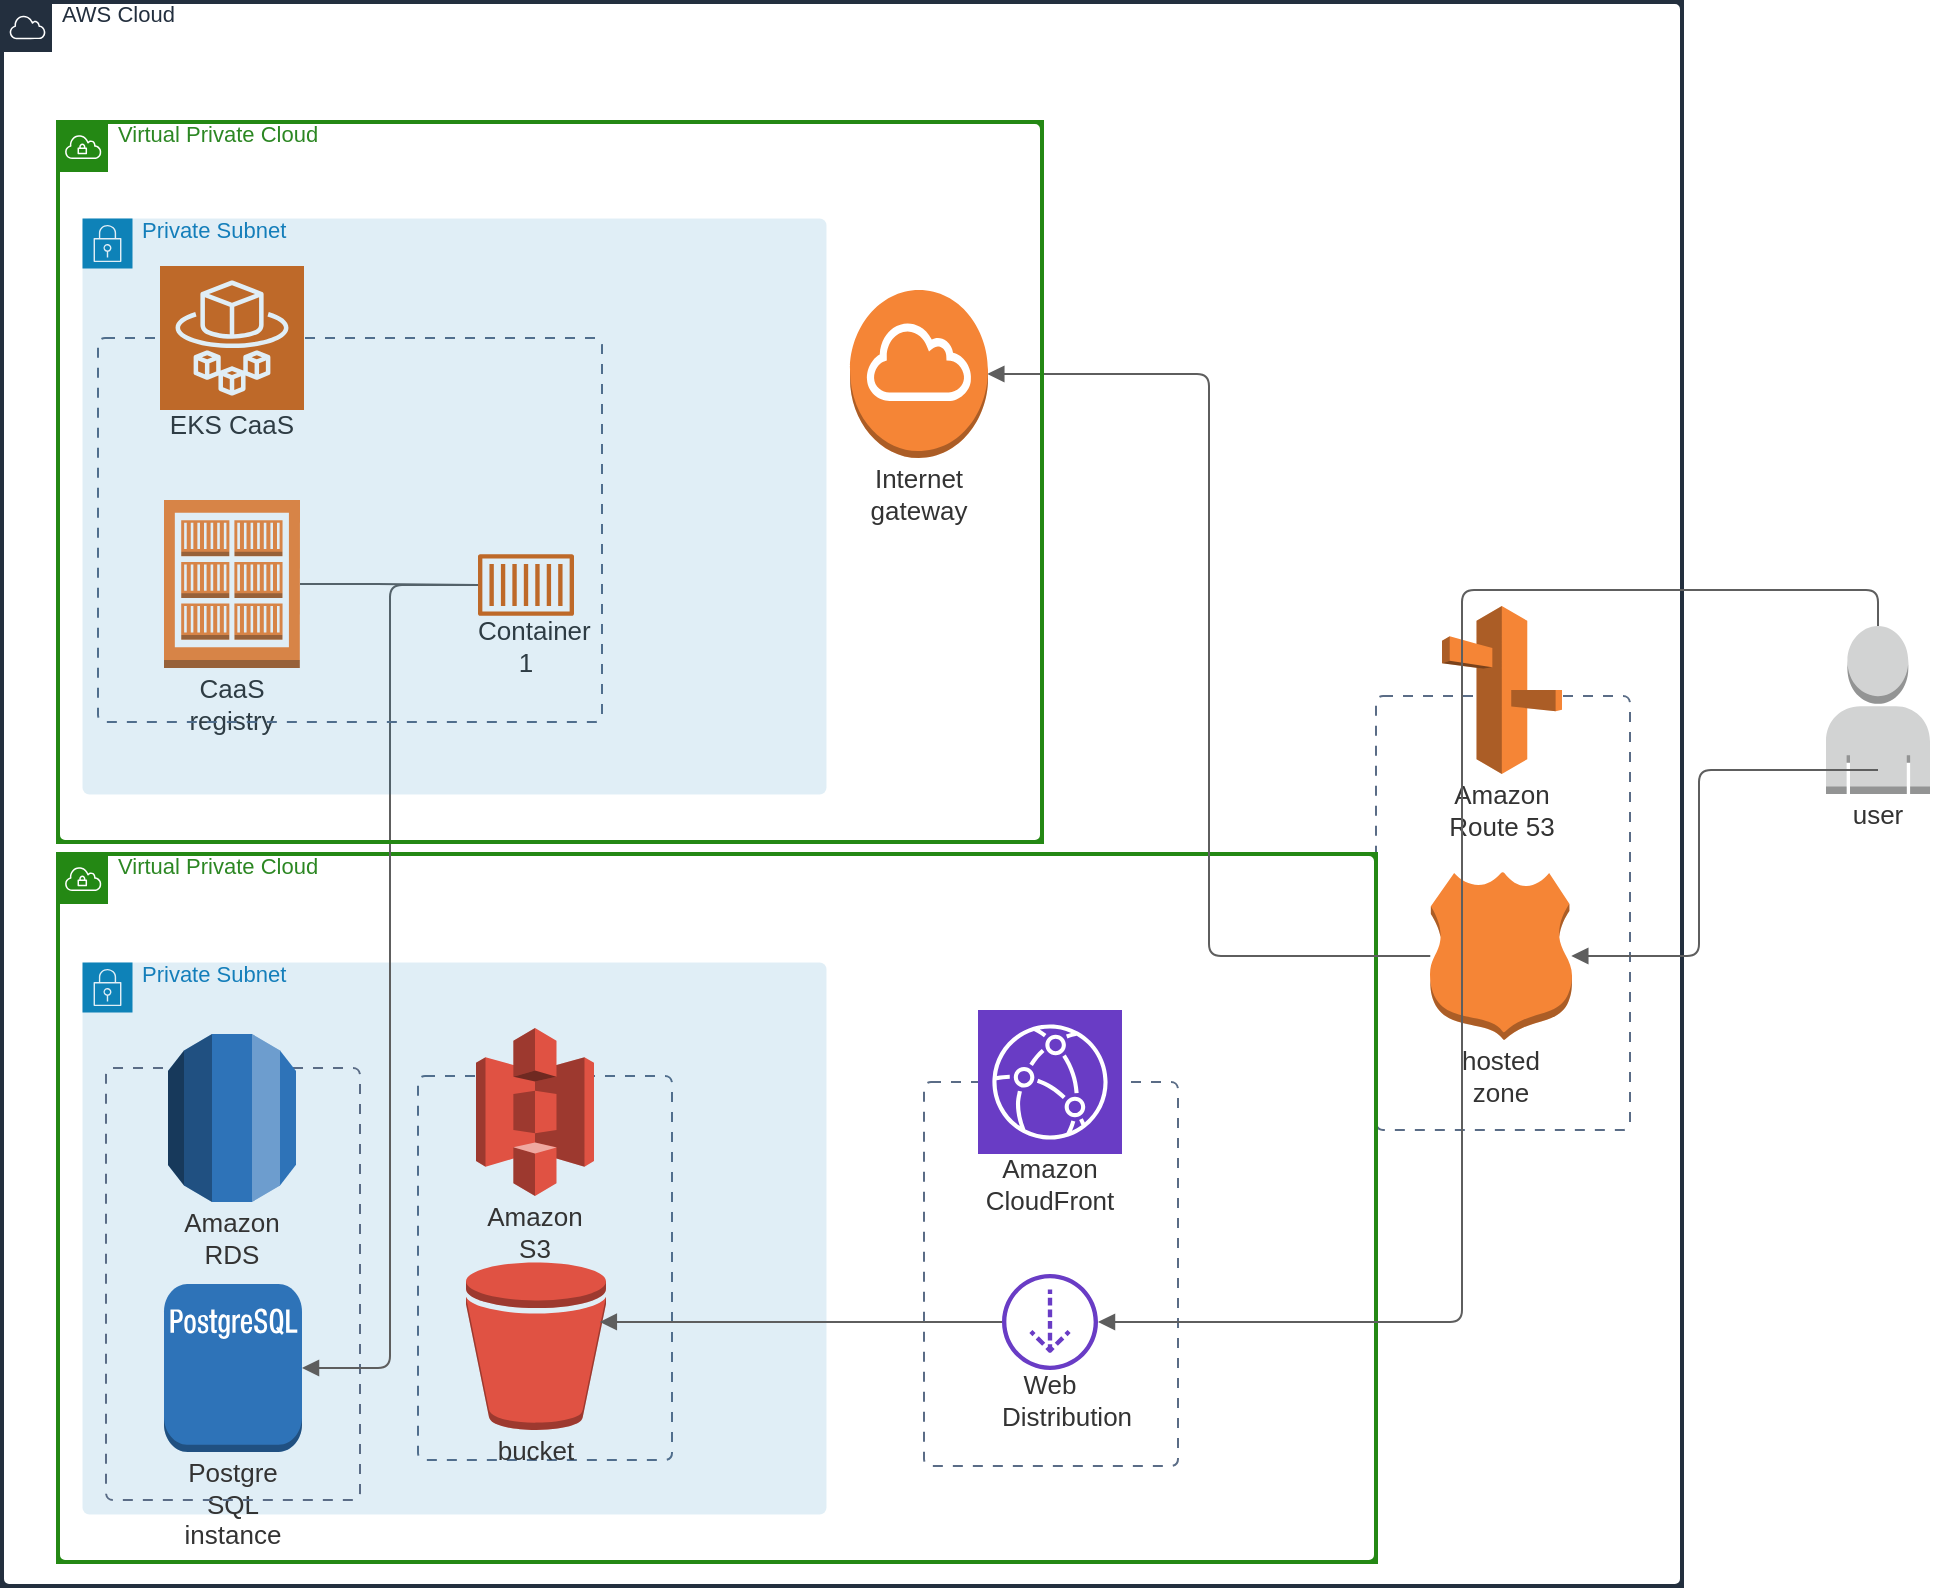<mxfile>
    <diagram id="3CNVLUJSnSPly_0fpyI-" name="Page-1">
        <mxGraphModel dx="2148" dy="1668" grid="1" gridSize="10" guides="1" tooltips="1" connect="1" arrows="1" fold="1" page="1" pageScale="1" pageWidth="1100" pageHeight="850" background="#FFFFFF" math="0" shadow="0">
            <root>
                <mxCell id="0"/>
                <mxCell id="1" parent="0"/>
                <UserObject label="" lucidchartObjectId="wlvh_tylF89Q" id="2">
                    <mxCell style="html=1;overflow=block;blockSpacing=1;whiteSpace=wrap;verticalAlign=top;align=center;fillColor=none;fillOpacity=100;dashed=1;dashPattern=5 5;strokeColor=#5A6C86;fontColor=#5A6C86;whiteSpace=wrap;fontSize=11;spacing=0;strokeOpacity=100;rounded=1;absoluteArcSize=1;arcSize=7;" parent="1" vertex="1">
                        <mxGeometry x="-353" y="-483" width="127" height="217" as="geometry"/>
                    </mxCell>
                </UserObject>
                <UserObject label="" lucidchartObjectId="wlvhrFUQSHdN" id="3">
                    <mxCell style="html=1;overflow=block;blockSpacing=1;whiteSpace=wrap;verticalAlign=top;align=center;fillColor=none;fillOpacity=100;dashed=1;dashPattern=5 5;strokeColor=#5A6C86;fontColor=#5A6C86;whiteSpace=wrap;fontSize=11;spacing=0;strokeOpacity=100;rounded=1;absoluteArcSize=1;arcSize=7;" parent="1" vertex="1">
                        <mxGeometry x="-832" y="-293" width="127" height="192" as="geometry"/>
                    </mxCell>
                </UserObject>
                <UserObject label="" lucidchartObjectId="wlvhKMiaS6J5" id="4">
                    <mxCell style="html=1;overflow=block;blockSpacing=1;whiteSpace=wrap;verticalAlign=top;align=center;fillColor=none;fillOpacity=100;dashed=1;dashPattern=5 5;strokeColor=#5A6C86;fontColor=#5A6C86;whiteSpace=wrap;fontSize=11;spacing=0;strokeOpacity=100;rounded=1;absoluteArcSize=1;arcSize=7;" parent="1" vertex="1">
                        <mxGeometry x="-579" y="-290" width="127" height="192" as="geometry"/>
                    </mxCell>
                </UserObject>
                <mxCell id="5" value="" style="html=1;overflow=block;blockSpacing=1;whiteSpace=wrap;whiteSpace=wrap;fontSize=11;fontColor=#232f3e;spacing=0;strokeColor=#232f3e;strokeOpacity=100;fillOpacity=0;rounded=1;absoluteArcSize=1;arcSize=7;fillColor=#ffffff;strokeWidth=2;" parent="1" vertex="1">
                    <mxGeometry x="-1040" y="-830" width="840" height="792" as="geometry"/>
                </mxCell>
                <UserObject label="AWS Cloud" lucidchartObjectId="wlvhCPtO6Q-0" id="6">
                    <mxCell style="html=1;overflow=block;blockSpacing=1;whiteSpace=wrap;shape=mxgraph.aws4.group;grIcon=mxgraph.aws4.group_aws_cloud;verticalAlign=top;align=left;spacingLeft=30;fillOpacity=100;fillColor=none;whiteSpace=wrap;fontSize=11;fontColor=#232f3e;spacing=0;strokeColor=#232f3e;strokeOpacity=100;rounded=1;absoluteArcSize=1;arcSize=7;strokeWidth=2;part=1;" parent="5" vertex="1">
                        <mxGeometry width="840" height="792" as="geometry"/>
                    </mxCell>
                </UserObject>
                <mxCell id="7" value="" style="html=1;overflow=block;blockSpacing=1;whiteSpace=wrap;whiteSpace=wrap;fontSize=11;fontColor=#248814;spacing=0;strokeColor=#248814;strokeOpacity=100;fillOpacity=0;rounded=1;absoluteArcSize=1;arcSize=7;fillColor=#ffffff;strokeWidth=2;" parent="1" vertex="1">
                    <mxGeometry x="-1012" y="-404" width="659" height="354" as="geometry"/>
                </mxCell>
                <UserObject label="Virtual Private Cloud" lucidchartObjectId="wlvhqPWAEuYE" id="8">
                    <mxCell style="html=1;overflow=block;blockSpacing=1;whiteSpace=wrap;shape=mxgraph.aws4.group;grIcon=mxgraph.aws4.group_vpc;verticalAlign=top;align=left;spacingLeft=30;fillOpacity=100;fontColor=#2C8723;fillColor=none;whiteSpace=wrap;fontSize=11;spacing=0;strokeColor=#248814;strokeOpacity=100;rounded=1;absoluteArcSize=1;arcSize=7;strokeWidth=2;part=1;" parent="7" vertex="1">
                        <mxGeometry width="659" height="354" as="geometry"/>
                    </mxCell>
                </UserObject>
                <mxCell id="9" value="" style="html=1;overflow=block;blockSpacing=1;whiteSpace=wrap;whiteSpace=wrap;fontSize=11;fontColor=#147eba;spacing=0;strokeColor=none;strokeOpacity=100;fillOpacity=13;rounded=1;absoluteArcSize=1;arcSize=7;fillColor=#147eba;strokeWidth=0;" parent="1" vertex="1">
                    <mxGeometry x="-1000" y="-350" width="372" height="276" as="geometry"/>
                </mxCell>
                <UserObject label="Private Subnet" lucidchartObjectId="wlvhw9u3xAQL" id="10">
                    <mxCell style="html=1;overflow=block;blockSpacing=1;whiteSpace=wrap;shape=mxgraph.aws4.group;grIcon=mxgraph.aws4.group_security_group;grStroke=0;verticalAlign=top;align=left;spacingLeft=30;fillOpacity=100;strokeColor=#0E82B8;fillColor=none;whiteSpace=wrap;fontSize=11;fontColor=#147eba;spacing=0;strokeOpacity=100;rounded=1;absoluteArcSize=1;arcSize=7;strokeWidth=0;part=1;" parent="9" vertex="1">
                        <mxGeometry width="372" height="276" as="geometry"/>
                    </mxCell>
                </UserObject>
                <UserObject label="bucket" lucidchartObjectId="wlvhkXmDPEBS" id="11">
                    <mxCell style="html=1;overflow=block;blockSpacing=1;whiteSpace=wrap;shape=mxgraph.aws3.bucket;labelPosition=center;verticalLabelPosition=bottom;align=center;verticalAlign=top;whiteSpace=wrap;fontSize=13;fontColor=#333333;spacing=3;strokeColor=#5e5e5e;strokeOpacity=100;rounded=1;absoluteArcSize=1;arcSize=7;fillColor=#e05243;strokeWidth=2;" parent="1" vertex="1">
                        <mxGeometry x="-808" y="-200" width="70" height="84" as="geometry"/>
                    </mxCell>
                </UserObject>
                <UserObject label="Postgre SQL instance" lucidchartObjectId="wlvhF54_IDhR" id="12">
                    <mxCell style="html=1;overflow=block;blockSpacing=1;whiteSpace=wrap;shape=mxgraph.aws3.postgre_sql_instance;labelPosition=center;verticalLabelPosition=bottom;align=center;verticalAlign=top;whiteSpace=wrap;fontSize=13;fontColor=#333333;spacing=3;strokeColor=#5e5e5e;strokeOpacity=100;rounded=1;absoluteArcSize=1;arcSize=7;fillColor=#2e73b8;strokeWidth=2;" parent="1" vertex="1">
                        <mxGeometry x="-959" y="-189" width="69" height="84" as="geometry"/>
                    </mxCell>
                </UserObject>
                <UserObject label="Container 1" lucidchartObjectId="wlvh960zGcb1" id="13">
                    <mxCell style="html=1;overflow=block;blockSpacing=1;whiteSpace=wrap;shape=mxgraph.aws4.container_1;verticalLabelPosition=bottom;align=center;verticalAlign=top;strokeColor=none;whiteSpace=wrap;fontSize=13;fontColor=#333333;spacing=0;strokeOpacity=100;rounded=1;absoluteArcSize=1;arcSize=7;fillColor=#d86613;strokeWidth=2;" parent="1" vertex="1">
                        <mxGeometry x="-802" y="-554" width="48" height="31" as="geometry"/>
                    </mxCell>
                </UserObject>
                <UserObject label="" lucidchartObjectId="wlvhukeLoOwx" id="14">
                    <mxCell style="html=1;overflow=block;blockSpacing=1;whiteSpace=wrap;verticalAlign=top;align=center;fillColor=none;fillOpacity=100;dashed=1;dashPattern=5 5;strokeColor=#5A6C86;fontColor=#5A6C86;whiteSpace=wrap;fontSize=11;spacing=0;strokeOpacity=100;rounded=1;absoluteArcSize=1;arcSize=7;" parent="1" vertex="1">
                        <mxGeometry x="-988" y="-297" width="127" height="216" as="geometry"/>
                    </mxCell>
                </UserObject>
                <UserObject label="Amazon CloudFront" lucidchartObjectId="wlvhwKe_q7Es" id="15">
                    <mxCell style="html=1;overflow=block;blockSpacing=1;whiteSpace=wrap;shape=mxgraph.aws4.resourceIcon;resIcon=mxgraph.aws4.cloudfront;labelPosition=center;verticalLabelPosition=bottom;align=center;verticalAlign=top;strokeColor=#ffffff;whiteSpace=wrap;fontSize=13;fontColor=#333333;spacing=0;strokeOpacity=100;rounded=1;absoluteArcSize=1;arcSize=7;fillColor=#693cc5;strokeWidth=2;" parent="1" vertex="1">
                        <mxGeometry x="-552" y="-326" width="72" height="72" as="geometry"/>
                    </mxCell>
                </UserObject>
                <UserObject label="user" lucidchartObjectId="wlvhERBdz~1E" id="16">
                    <mxCell style="html=1;overflow=block;blockSpacing=1;whiteSpace=wrap;shape=mxgraph.aws3.user;labelPosition=center;verticalLabelPosition=bottom;align=center;verticalAlign=top;whiteSpace=wrap;fontSize=13;fontColor=#333333;spacing=3;strokeColor=#5e5e5e;strokeOpacity=100;rounded=1;absoluteArcSize=1;arcSize=7;fillColor=#d2d3d3;strokeWidth=2;" parent="1" vertex="1">
                        <mxGeometry x="-128" y="-518" width="52" height="84" as="geometry"/>
                    </mxCell>
                </UserObject>
                <UserObject label="" lucidchartObjectId="wlvh35Rvk8ZP" id="17">
                    <mxCell style="html=1;jettySize=18;whiteSpace=wrap;fontSize=11;strokeColor=#5E5E5E;rounded=1;arcSize=12;edgeStyle=orthogonalEdgeStyle;startArrow=none;;endArrow=block;endFill=1;;exitX=0;exitY=0.5;exitPerimeter=0;entryX=1;entryY=0.5;entryPerimeter=0;" parent="1" source="13" target="12" edge="1">
                        <mxGeometry width="100" height="100" relative="1" as="geometry">
                            <Array as="points"/>
                        </mxGeometry>
                    </mxCell>
                </UserObject>
                <UserObject label="Amazon RDS" lucidchartObjectId="wlvh_NyIAHsH" id="18">
                    <mxCell style="html=1;overflow=block;blockSpacing=1;whiteSpace=wrap;shape=mxgraph.aws3.rds;labelPosition=center;verticalLabelPosition=bottom;align=center;verticalAlign=top;whiteSpace=wrap;fontSize=13;fontColor=#333333;spacing=3;strokeColor=#5e5e5e;strokeOpacity=100;rounded=1;absoluteArcSize=1;arcSize=7;fillColor=#2e73b8;strokeWidth=2;" parent="1" vertex="1">
                        <mxGeometry x="-957" y="-314" width="64" height="84" as="geometry"/>
                    </mxCell>
                </UserObject>
                <UserObject label="" lucidchartObjectId="wlvh3UyMBwV6" id="19">
                    <mxCell style="html=1;jettySize=18;whiteSpace=wrap;fontSize=11;strokeColor=#5E5E5E;rounded=1;arcSize=12;edgeStyle=orthogonalEdgeStyle;startArrow=none;;endArrow=block;endFill=1;;exitX=0.5;exitY=0.857;exitPerimeter=0;entryX=0.995;entryY=0.5;entryPerimeter=0;" parent="1" source="16" target="25" edge="1">
                        <mxGeometry width="100" height="100" relative="1" as="geometry">
                            <Array as="points"/>
                        </mxGeometry>
                    </mxCell>
                </UserObject>
                <UserObject label="" lucidchartObjectId="wlvhfSoEv_kj" id="20">
                    <mxCell style="html=1;jettySize=18;whiteSpace=wrap;fontSize=11;strokeColor=#5E5E5E;rounded=1;arcSize=12;edgeStyle=orthogonalEdgeStyle;startArrow=none;;endArrow=block;endFill=1;;exitX=0.002;exitY=0.5;exitPerimeter=0;entryX=0.995;entryY=0.5;entryPerimeter=0;" parent="1" source="25" target="35" edge="1">
                        <mxGeometry width="100" height="100" relative="1" as="geometry">
                            <Array as="points"/>
                        </mxGeometry>
                    </mxCell>
                </UserObject>
                <UserObject label="" lucidchartObjectId="wlvhZK5Zcivz" id="21">
                    <mxCell style="html=1;jettySize=18;whiteSpace=wrap;fontSize=11;strokeColor=#5e5e5e;strokeOpacity=100;rounded=1;arcSize=12;edgeStyle=orthogonalEdgeStyle;startArrow=none;;endArrow=none;;exitX=1;exitY=0.5;exitPerimeter=0;entryX=0;entryY=0.5;entryPerimeter=0;" parent="1" source="22" target="13" edge="1">
                        <mxGeometry width="100" height="100" relative="1" as="geometry">
                            <Array as="points"/>
                        </mxGeometry>
                    </mxCell>
                </UserObject>
                <UserObject label="CaaS registry" lucidchartObjectId="wlvhQPRmTkkl" id="22">
                    <mxCell style="html=1;overflow=block;blockSpacing=1;whiteSpace=wrap;shape=mxgraph.aws3.ecr_registry;labelPosition=center;verticalLabelPosition=bottom;align=center;verticalAlign=top;whiteSpace=wrap;fontSize=13;fontColor=#333333;spacing=3;strokeColor=#5e5e5e;strokeOpacity=100;rounded=1;absoluteArcSize=1;arcSize=7;fillColor=#f58536;strokeWidth=2;" parent="1" vertex="1">
                        <mxGeometry x="-959" y="-581" width="68" height="84" as="geometry"/>
                    </mxCell>
                </UserObject>
                <UserObject label="" lucidchartObjectId="wlvh4nVYRjqD" id="23">
                    <mxCell style="html=1;overflow=block;blockSpacing=1;whiteSpace=wrap;verticalAlign=top;align=center;fillColor=none;fillOpacity=100;dashed=1;dashPattern=5 5;strokeColor=#5A6C86;fontColor=#5A6C86;whiteSpace=wrap;fontSize=11;spacing=0;strokeOpacity=100;rounded=1;absoluteArcSize=1;arcSize=7;" parent="1" vertex="1">
                        <mxGeometry x="-992" y="-662" width="252" height="192" as="geometry"/>
                    </mxCell>
                </UserObject>
                <UserObject label="EKS CaaS" lucidchartObjectId="wlvhqVHdQcn9" id="24">
                    <mxCell style="html=1;overflow=block;blockSpacing=1;whiteSpace=wrap;shape=mxgraph.aws4.resourceIcon;resIcon=mxgraph.aws4.fargate;verticalLabelPosition=bottom;align=center;verticalAlign=top;strokeColor=#ffffff;whiteSpace=wrap;fontSize=13;fontColor=#333333;spacing=0;strokeOpacity=100;rounded=1;absoluteArcSize=1;arcSize=7;fillColor=#d86613;" parent="1" vertex="1">
                        <mxGeometry x="-961" y="-698" width="72" height="72" as="geometry"/>
                    </mxCell>
                </UserObject>
                <UserObject label="hosted zone" lucidchartObjectId="wlvhTU38UnPZ" id="25">
                    <mxCell style="html=1;overflow=block;blockSpacing=1;whiteSpace=wrap;shape=mxgraph.aws3.hosted_zone;labelPosition=center;verticalLabelPosition=bottom;align=center;verticalAlign=top;whiteSpace=wrap;fontSize=13;fontColor=#333333;spacing=3;strokeColor=#5e5e5e;strokeOpacity=100;rounded=1;absoluteArcSize=1;arcSize=7;fillColor=#f58536;" parent="1" vertex="1">
                        <mxGeometry x="-326" y="-395" width="71" height="84" as="geometry"/>
                    </mxCell>
                </UserObject>
                <UserObject label="Amazon Route 53" lucidchartObjectId="wlvh-Nv-MvMg" id="26">
                    <mxCell style="html=1;overflow=block;blockSpacing=1;whiteSpace=wrap;shape=mxgraph.aws3.route_53;labelPosition=center;verticalLabelPosition=bottom;align=center;verticalAlign=top;whiteSpace=wrap;fontSize=13;fontColor=#333333;spacing=3;strokeColor=#5e5e5e;strokeOpacity=100;rounded=1;absoluteArcSize=1;arcSize=7;fillColor=#f58536;" parent="1" vertex="1">
                        <mxGeometry x="-320" y="-528" width="60" height="84" as="geometry"/>
                    </mxCell>
                </UserObject>
                <UserObject label="Amazon S3" lucidchartObjectId="wlvhrIN.T7Ek" id="27">
                    <mxCell style="html=1;overflow=block;blockSpacing=1;whiteSpace=wrap;shape=mxgraph.aws3.s3;labelPosition=center;verticalLabelPosition=bottom;align=center;verticalAlign=top;whiteSpace=wrap;fontSize=13;fontColor=#333333;spacing=3;strokeColor=#5e5e5e;strokeOpacity=100;rounded=1;absoluteArcSize=1;arcSize=7;fillColor=#e05243;" parent="1" vertex="1">
                        <mxGeometry x="-803" y="-317" width="59" height="84" as="geometry"/>
                    </mxCell>
                </UserObject>
                <UserObject label="Web Distribution" lucidchartObjectId="wlvhpV9MHmn3" id="28">
                    <mxCell style="html=1;overflow=block;blockSpacing=1;whiteSpace=wrap;shape=mxgraph.aws4.download_distribution;labelPosition=center;verticalLabelPosition=bottom;align=center;verticalAlign=top;strokeColor=none;whiteSpace=wrap;fontSize=13;fontColor=#333333;spacing=0;strokeOpacity=100;rounded=1;absoluteArcSize=1;arcSize=7;fillColor=#693cc5;" parent="1" vertex="1">
                        <mxGeometry x="-540" y="-194" width="48" height="48" as="geometry"/>
                    </mxCell>
                </UserObject>
                <UserObject label="" lucidchartObjectId="wlvhX9VVn5Fa" id="29">
                    <mxCell style="html=1;jettySize=18;whiteSpace=wrap;fontSize=11;strokeColor=#5E5E5E;rounded=1;arcSize=12;edgeStyle=orthogonalEdgeStyle;startArrow=none;;endArrow=block;endFill=1;;exitX=0.5;exitY=0;exitPerimeter=0;entryX=1;entryY=0.5;entryPerimeter=0;" parent="1" source="16" target="28" edge="1">
                        <mxGeometry width="100" height="100" relative="1" as="geometry">
                            <Array as="points"/>
                        </mxGeometry>
                    </mxCell>
                </UserObject>
                <UserObject label="" lucidchartObjectId="wlvhuZWY0HVY" id="30">
                    <mxCell style="html=1;jettySize=18;whiteSpace=wrap;fontSize=11;strokeColor=#5E5E5E;rounded=1;arcSize=12;edgeStyle=orthogonalEdgeStyle;startArrow=none;;endArrow=block;endFill=1;;exitX=0;exitY=0.5;exitPerimeter=0;entryX=0.956;entryY=0.357;entryPerimeter=0;" parent="1" source="28" target="11" edge="1">
                        <mxGeometry width="100" height="100" relative="1" as="geometry">
                            <Array as="points"/>
                        </mxGeometry>
                    </mxCell>
                </UserObject>
                <mxCell id="31" value="" style="html=1;overflow=block;blockSpacing=1;whiteSpace=wrap;whiteSpace=wrap;fontSize=11;fontColor=#248814;spacing=0;strokeColor=#248814;strokeOpacity=100;fillOpacity=0;rounded=1;absoluteArcSize=1;arcSize=7;fillColor=#ffffff;strokeWidth=2;" parent="1" vertex="1">
                    <mxGeometry x="-1012" y="-770" width="492" height="360" as="geometry"/>
                </mxCell>
                <UserObject label="Virtual Private Cloud" lucidchartObjectId="KmvhWPcs1aEc" id="32">
                    <mxCell style="html=1;overflow=block;blockSpacing=1;whiteSpace=wrap;shape=mxgraph.aws4.group;grIcon=mxgraph.aws4.group_vpc;verticalAlign=top;align=left;spacingLeft=30;fillOpacity=100;fontColor=#2C8723;fillColor=none;whiteSpace=wrap;fontSize=11;spacing=0;strokeColor=#248814;strokeOpacity=100;rounded=1;absoluteArcSize=1;arcSize=7;strokeWidth=2;part=1;" parent="31" vertex="1">
                        <mxGeometry width="492" height="360" as="geometry"/>
                    </mxCell>
                </UserObject>
                <mxCell id="33" value="" style="html=1;overflow=block;blockSpacing=1;whiteSpace=wrap;whiteSpace=wrap;fontSize=11;fontColor=#147eba;spacing=0;strokeColor=none;strokeOpacity=100;fillOpacity=13;rounded=1;absoluteArcSize=1;arcSize=7;fillColor=#147eba;strokeWidth=0;" parent="1" vertex="1">
                    <mxGeometry x="-1000" y="-722" width="372" height="288" as="geometry"/>
                </mxCell>
                <UserObject label="Private Subnet" lucidchartObjectId="Kmvh2y1CBi3m" id="34">
                    <mxCell style="html=1;overflow=block;blockSpacing=1;whiteSpace=wrap;shape=mxgraph.aws4.group;grIcon=mxgraph.aws4.group_security_group;grStroke=0;verticalAlign=top;align=left;spacingLeft=30;fillOpacity=100;strokeColor=#0E82B8;fillColor=none;whiteSpace=wrap;fontSize=11;fontColor=#147eba;spacing=0;strokeOpacity=100;rounded=1;absoluteArcSize=1;arcSize=7;strokeWidth=0;part=1;" parent="33" vertex="1">
                        <mxGeometry width="372" height="288" as="geometry"/>
                    </mxCell>
                </UserObject>
                <UserObject label="Internet gateway" lucidchartObjectId="wlvhqeRuWrCw" id="35">
                    <mxCell style="html=1;overflow=block;blockSpacing=1;whiteSpace=wrap;shape=mxgraph.aws3.internet_gateway;labelPosition=center;verticalLabelPosition=bottom;align=center;verticalAlign=top;whiteSpace=wrap;fontSize=13;fontColor=#333333;spacing=3;strokeColor=#5e5e5e;strokeOpacity=100;rounded=1;absoluteArcSize=1;arcSize=7;fillColor=#f58536;strokeWidth=2;" parent="1" vertex="1">
                        <mxGeometry x="-616" y="-686" width="69" height="84" as="geometry"/>
                    </mxCell>
                </UserObject>
            </root>
        </mxGraphModel>
    </diagram>
</mxfile>